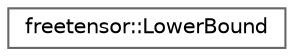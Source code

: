 digraph "Graphical Class Hierarchy"
{
 // LATEX_PDF_SIZE
  bgcolor="transparent";
  edge [fontname=Helvetica,fontsize=10,labelfontname=Helvetica,labelfontsize=10];
  node [fontname=Helvetica,fontsize=10,shape=box,height=0.2,width=0.4];
  rankdir="LR";
  Node0 [label="freetensor::LowerBound",height=0.2,width=0.4,color="grey40", fillcolor="white", style="filled",URL="$classfreetensor_1_1LowerBound.html",tooltip=" "];
}
